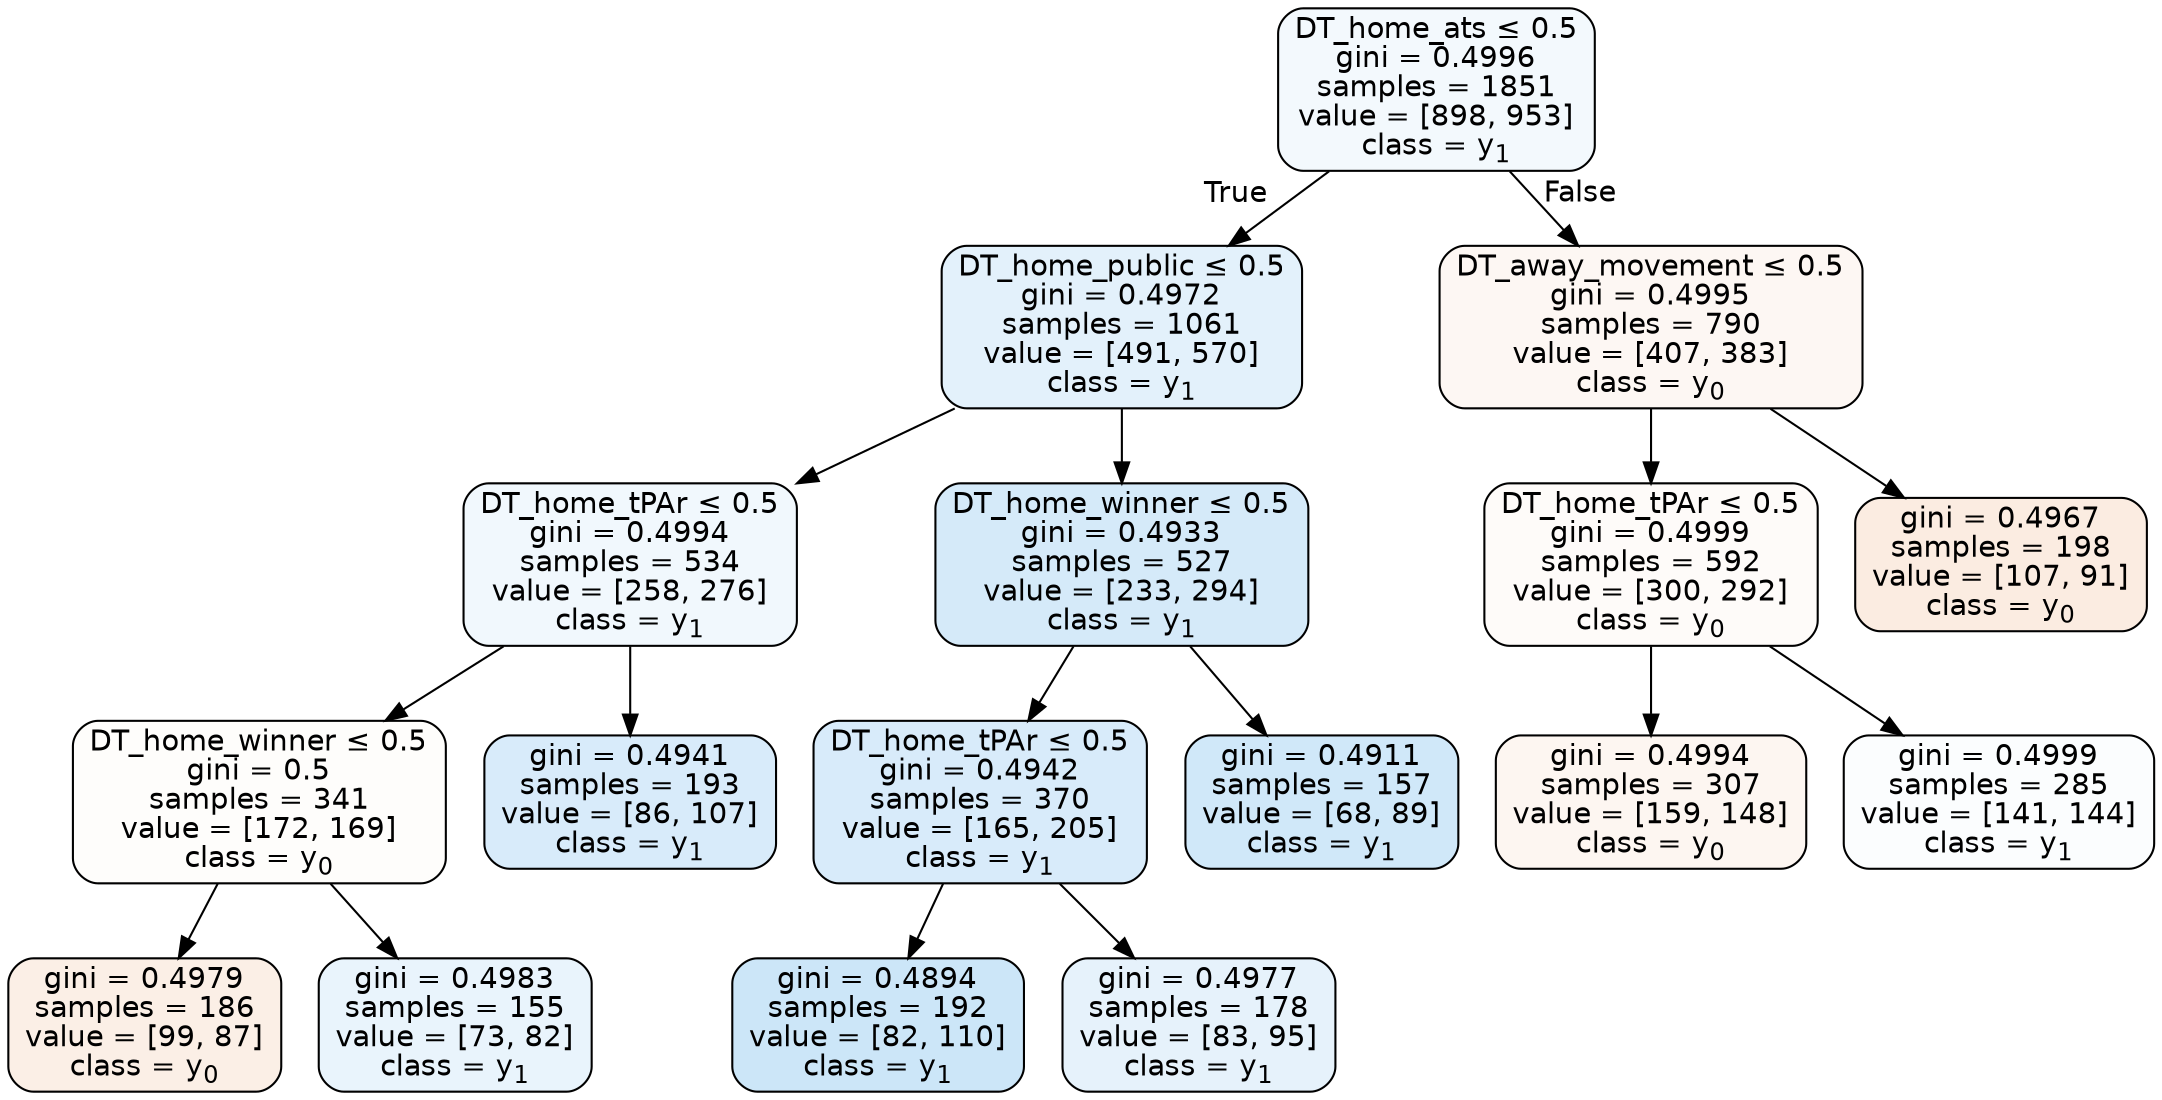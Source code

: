 digraph Tree {
node [shape=box, style="filled, rounded", color="black", fontname=helvetica] ;
edge [fontname=helvetica] ;
0 [label=<DT_home_ats &le; 0.5<br/>gini = 0.4996<br/>samples = 1851<br/>value = [898, 953]<br/>class = y<SUB>1</SUB>>, fillcolor="#399de50f"] ;
1 [label=<DT_home_public &le; 0.5<br/>gini = 0.4972<br/>samples = 1061<br/>value = [491, 570]<br/>class = y<SUB>1</SUB>>, fillcolor="#399de523"] ;
0 -> 1 [labeldistance=2.5, labelangle=45, headlabel="True"] ;
2 [label=<DT_home_tPAr &le; 0.5<br/>gini = 0.4994<br/>samples = 534<br/>value = [258, 276]<br/>class = y<SUB>1</SUB>>, fillcolor="#399de511"] ;
1 -> 2 ;
3 [label=<DT_home_winner &le; 0.5<br/>gini = 0.5<br/>samples = 341<br/>value = [172, 169]<br/>class = y<SUB>0</SUB>>, fillcolor="#e5813904"] ;
2 -> 3 ;
4 [label=<gini = 0.4979<br/>samples = 186<br/>value = [99, 87]<br/>class = y<SUB>0</SUB>>, fillcolor="#e581391f"] ;
3 -> 4 ;
5 [label=<gini = 0.4983<br/>samples = 155<br/>value = [73, 82]<br/>class = y<SUB>1</SUB>>, fillcolor="#399de51c"] ;
3 -> 5 ;
6 [label=<gini = 0.4941<br/>samples = 193<br/>value = [86, 107]<br/>class = y<SUB>1</SUB>>, fillcolor="#399de532"] ;
2 -> 6 ;
7 [label=<DT_home_winner &le; 0.5<br/>gini = 0.4933<br/>samples = 527<br/>value = [233, 294]<br/>class = y<SUB>1</SUB>>, fillcolor="#399de535"] ;
1 -> 7 ;
8 [label=<DT_home_tPAr &le; 0.5<br/>gini = 0.4942<br/>samples = 370<br/>value = [165, 205]<br/>class = y<SUB>1</SUB>>, fillcolor="#399de532"] ;
7 -> 8 ;
9 [label=<gini = 0.4894<br/>samples = 192<br/>value = [82, 110]<br/>class = y<SUB>1</SUB>>, fillcolor="#399de541"] ;
8 -> 9 ;
10 [label=<gini = 0.4977<br/>samples = 178<br/>value = [83, 95]<br/>class = y<SUB>1</SUB>>, fillcolor="#399de520"] ;
8 -> 10 ;
11 [label=<gini = 0.4911<br/>samples = 157<br/>value = [68, 89]<br/>class = y<SUB>1</SUB>>, fillcolor="#399de53c"] ;
7 -> 11 ;
12 [label=<DT_away_movement &le; 0.5<br/>gini = 0.4995<br/>samples = 790<br/>value = [407, 383]<br/>class = y<SUB>0</SUB>>, fillcolor="#e581390f"] ;
0 -> 12 [labeldistance=2.5, labelangle=-45, headlabel="False"] ;
13 [label=<DT_home_tPAr &le; 0.5<br/>gini = 0.4999<br/>samples = 592<br/>value = [300, 292]<br/>class = y<SUB>0</SUB>>, fillcolor="#e5813907"] ;
12 -> 13 ;
14 [label=<gini = 0.4994<br/>samples = 307<br/>value = [159, 148]<br/>class = y<SUB>0</SUB>>, fillcolor="#e5813912"] ;
13 -> 14 ;
15 [label=<gini = 0.4999<br/>samples = 285<br/>value = [141, 144]<br/>class = y<SUB>1</SUB>>, fillcolor="#399de505"] ;
13 -> 15 ;
16 [label=<gini = 0.4967<br/>samples = 198<br/>value = [107, 91]<br/>class = y<SUB>0</SUB>>, fillcolor="#e5813926"] ;
12 -> 16 ;
}